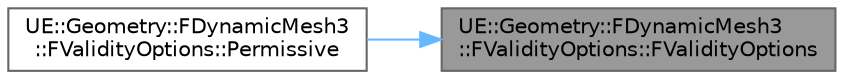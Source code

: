 digraph "UE::Geometry::FDynamicMesh3::FValidityOptions::FValidityOptions"
{
 // INTERACTIVE_SVG=YES
 // LATEX_PDF_SIZE
  bgcolor="transparent";
  edge [fontname=Helvetica,fontsize=10,labelfontname=Helvetica,labelfontsize=10];
  node [fontname=Helvetica,fontsize=10,shape=box,height=0.2,width=0.4];
  rankdir="RL";
  Node1 [id="Node000001",label="UE::Geometry::FDynamicMesh3\l::FValidityOptions::FValidityOptions",height=0.2,width=0.4,color="gray40", fillcolor="grey60", style="filled", fontcolor="black",tooltip="Construct validity checking options."];
  Node1 -> Node2 [id="edge1_Node000001_Node000002",dir="back",color="steelblue1",style="solid",tooltip=" "];
  Node2 [id="Node000002",label="UE::Geometry::FDynamicMesh3\l::FValidityOptions::Permissive",height=0.2,width=0.4,color="grey40", fillcolor="white", style="filled",URL="$d2/dc5/structUE_1_1Geometry_1_1FDynamicMesh3_1_1FValidityOptions.html#a3292e9f0c59b59e87fe1375e89ee59e2",tooltip="Construct with most-permissive options that we still consider valid for processing."];
}
